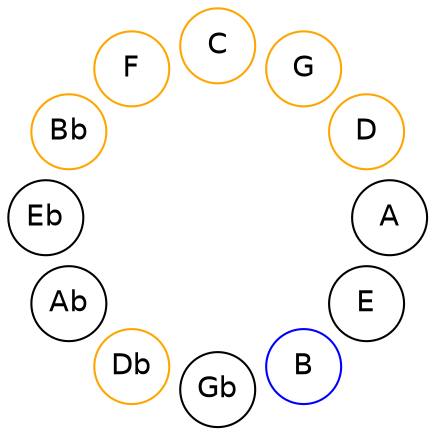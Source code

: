 
graph {

layout = circo;
mindist = .1

node [shape = circle, fontname = Helvetica, margin = 0]
edge [style=invis]

subgraph 1 {
	E -- B -- Gb -- Db -- Ab -- Eb -- Bb -- F -- C -- G -- D -- A -- E
}

B [color=blue];
Db [color=orange];
Bb [color=orange];
F [color=orange];
C [color=orange];
G [color=orange];
D [color=orange];
}

